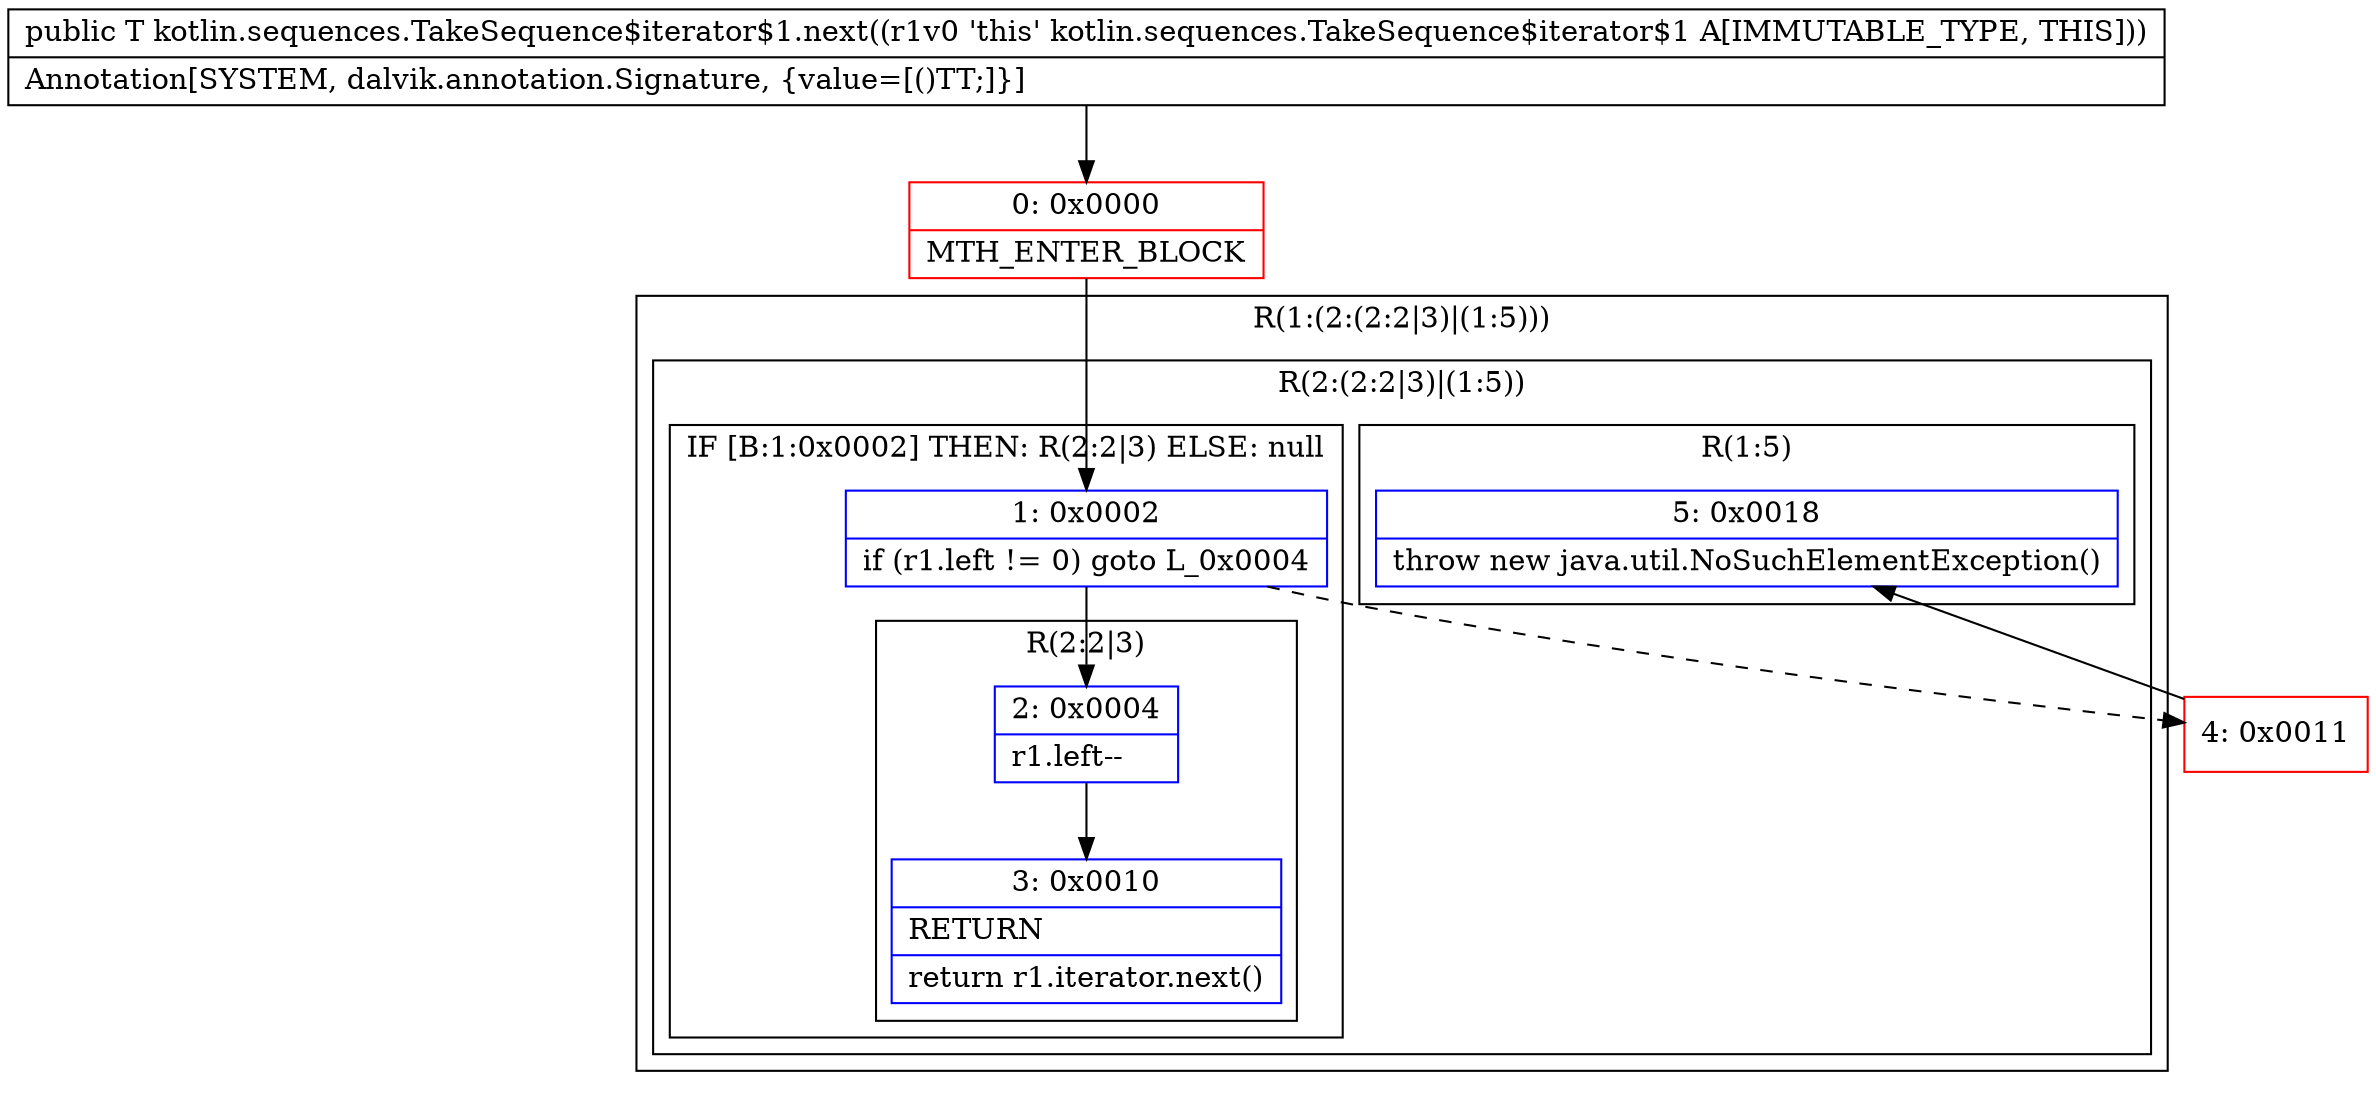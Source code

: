 digraph "CFG forkotlin.sequences.TakeSequence$iterator$1.next()Ljava\/lang\/Object;" {
subgraph cluster_Region_1754363200 {
label = "R(1:(2:(2:2|3)|(1:5)))";
node [shape=record,color=blue];
subgraph cluster_Region_421172820 {
label = "R(2:(2:2|3)|(1:5))";
node [shape=record,color=blue];
subgraph cluster_IfRegion_293616031 {
label = "IF [B:1:0x0002] THEN: R(2:2|3) ELSE: null";
node [shape=record,color=blue];
Node_1 [shape=record,label="{1\:\ 0x0002|if (r1.left != 0) goto L_0x0004\l}"];
subgraph cluster_Region_1848607668 {
label = "R(2:2|3)";
node [shape=record,color=blue];
Node_2 [shape=record,label="{2\:\ 0x0004|r1.left\-\-\l}"];
Node_3 [shape=record,label="{3\:\ 0x0010|RETURN\l|return r1.iterator.next()\l}"];
}
}
subgraph cluster_Region_225951812 {
label = "R(1:5)";
node [shape=record,color=blue];
Node_5 [shape=record,label="{5\:\ 0x0018|throw new java.util.NoSuchElementException()\l}"];
}
}
}
Node_0 [shape=record,color=red,label="{0\:\ 0x0000|MTH_ENTER_BLOCK\l}"];
Node_4 [shape=record,color=red,label="{4\:\ 0x0011}"];
MethodNode[shape=record,label="{public T kotlin.sequences.TakeSequence$iterator$1.next((r1v0 'this' kotlin.sequences.TakeSequence$iterator$1 A[IMMUTABLE_TYPE, THIS]))  | Annotation[SYSTEM, dalvik.annotation.Signature, \{value=[()TT;]\}]\l}"];
MethodNode -> Node_0;
Node_1 -> Node_2;
Node_1 -> Node_4[style=dashed];
Node_2 -> Node_3;
Node_0 -> Node_1;
Node_4 -> Node_5;
}

